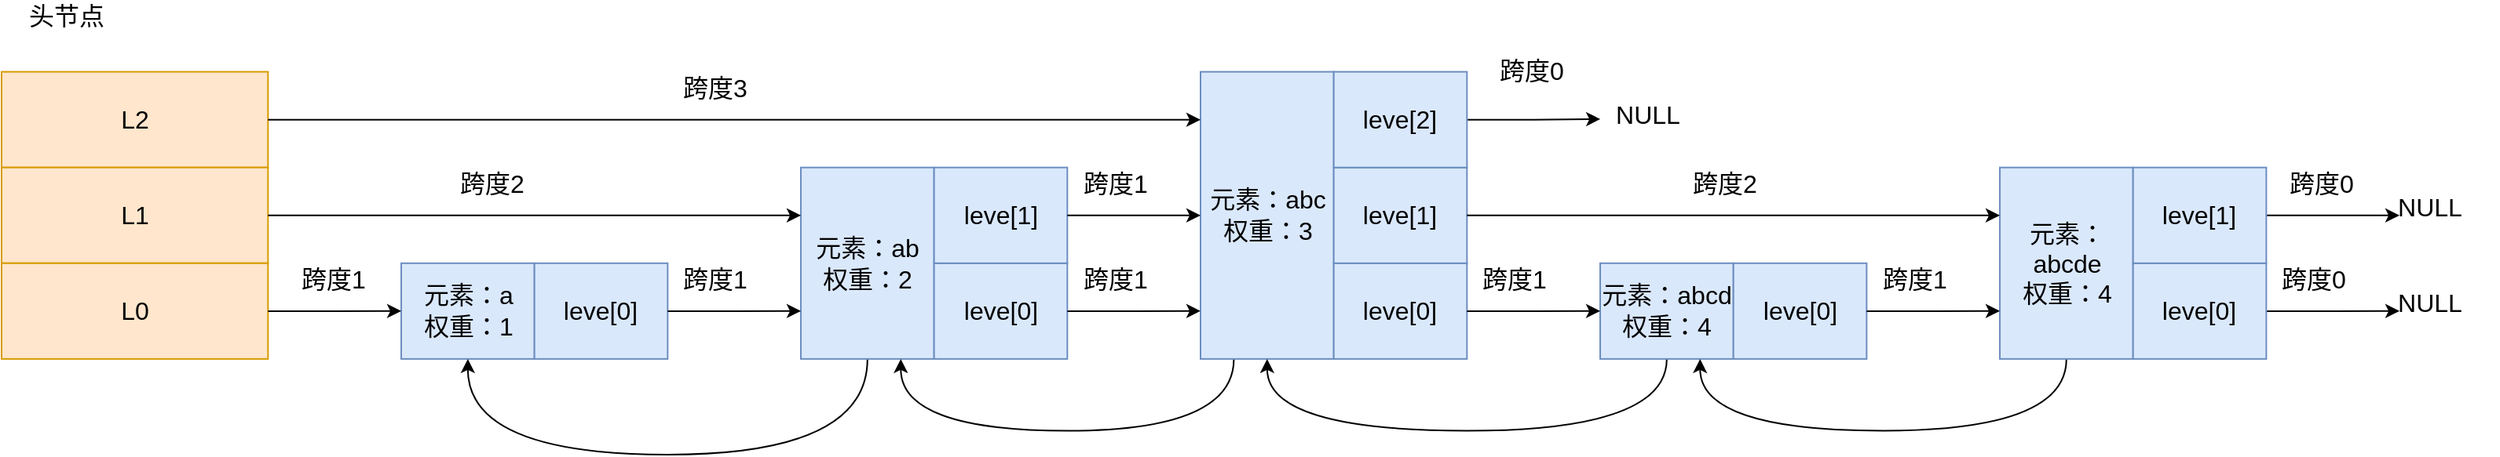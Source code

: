 <mxfile version="20.0.4" type="github">
  <diagram id="xfaJlfA5E3GFHY162gFL" name="第 1 页">
    <mxGraphModel dx="818" dy="608" grid="1" gridSize="10" guides="1" tooltips="1" connect="1" arrows="1" fold="1" page="1" pageScale="1" pageWidth="827" pageHeight="1169" math="0" shadow="0">
      <root>
        <mxCell id="0" />
        <mxCell id="1" parent="0" />
        <mxCell id="iqc0jquPFhY8QkZTMED7-52" value="" style="group" parent="1" vertex="1" connectable="0">
          <mxGeometry x="120" y="170" width="1590" height="290" as="geometry" />
        </mxCell>
        <mxCell id="iqc0jquPFhY8QkZTMED7-2" value="L2" style="rounded=0;whiteSpace=wrap;html=1;fillColor=#ffe6cc;strokeColor=#d79b00;fontSize=16;" parent="iqc0jquPFhY8QkZTMED7-52" vertex="1">
          <mxGeometry y="45.789" width="169.668" height="61.053" as="geometry" />
        </mxCell>
        <mxCell id="iqc0jquPFhY8QkZTMED7-4" value="L1" style="rounded=0;whiteSpace=wrap;html=1;fillColor=#ffe6cc;strokeColor=#d79b00;fontSize=16;" parent="iqc0jquPFhY8QkZTMED7-52" vertex="1">
          <mxGeometry y="106.842" width="169.668" height="61.053" as="geometry" />
        </mxCell>
        <mxCell id="iqc0jquPFhY8QkZTMED7-6" value="L0" style="rounded=0;whiteSpace=wrap;html=1;fillColor=#ffe6cc;strokeColor=#d79b00;fontSize=16;" parent="iqc0jquPFhY8QkZTMED7-52" vertex="1">
          <mxGeometry y="167.895" width="169.668" height="61.053" as="geometry" />
        </mxCell>
        <mxCell id="iqc0jquPFhY8QkZTMED7-7" value="元素：a&lt;br&gt;权重：1" style="rounded=0;whiteSpace=wrap;html=1;fillColor=#dae8fc;strokeColor=#6c8ebf;fontSize=16;" parent="iqc0jquPFhY8QkZTMED7-52" vertex="1">
          <mxGeometry x="254.501" y="167.895" width="84.834" height="61.053" as="geometry" />
        </mxCell>
        <mxCell id="iqc0jquPFhY8QkZTMED7-5" style="edgeStyle=orthogonalEdgeStyle;rounded=0;orthogonalLoop=1;jettySize=auto;html=1;entryX=0;entryY=0.5;entryDx=0;entryDy=0;fontSize=16;" parent="iqc0jquPFhY8QkZTMED7-52" source="iqc0jquPFhY8QkZTMED7-6" target="iqc0jquPFhY8QkZTMED7-7" edge="1">
          <mxGeometry as="geometry" />
        </mxCell>
        <mxCell id="iqc0jquPFhY8QkZTMED7-9" value="leve[0]" style="rounded=0;whiteSpace=wrap;html=1;fillColor=#dae8fc;strokeColor=#6c8ebf;fontSize=16;" parent="iqc0jquPFhY8QkZTMED7-52" vertex="1">
          <mxGeometry x="339.335" y="167.895" width="84.834" height="61.053" as="geometry" />
        </mxCell>
        <mxCell id="iqc0jquPFhY8QkZTMED7-10" style="edgeStyle=orthogonalEdgeStyle;curved=1;rounded=0;orthogonalLoop=1;jettySize=auto;html=1;entryX=0.5;entryY=1;entryDx=0;entryDy=0;fontSize=16;" parent="iqc0jquPFhY8QkZTMED7-52" source="iqc0jquPFhY8QkZTMED7-11" target="iqc0jquPFhY8QkZTMED7-7" edge="1">
          <mxGeometry as="geometry">
            <Array as="points">
              <mxPoint x="551.419" y="290" />
              <mxPoint x="296.918" y="290" />
            </Array>
          </mxGeometry>
        </mxCell>
        <mxCell id="iqc0jquPFhY8QkZTMED7-11" value="元素：ab&lt;br&gt;权重：2" style="rounded=0;whiteSpace=wrap;html=1;fillColor=#dae8fc;strokeColor=#6c8ebf;fontSize=16;" parent="iqc0jquPFhY8QkZTMED7-52" vertex="1">
          <mxGeometry x="509.003" y="106.842" width="84.834" height="122.105" as="geometry" />
        </mxCell>
        <mxCell id="iqc0jquPFhY8QkZTMED7-3" style="edgeStyle=orthogonalEdgeStyle;rounded=0;orthogonalLoop=1;jettySize=auto;html=1;entryX=0;entryY=0.25;entryDx=0;entryDy=0;fontSize=16;" parent="iqc0jquPFhY8QkZTMED7-52" source="iqc0jquPFhY8QkZTMED7-4" target="iqc0jquPFhY8QkZTMED7-11" edge="1">
          <mxGeometry as="geometry" />
        </mxCell>
        <mxCell id="iqc0jquPFhY8QkZTMED7-8" style="edgeStyle=orthogonalEdgeStyle;rounded=0;orthogonalLoop=1;jettySize=auto;html=1;entryX=0;entryY=0.75;entryDx=0;entryDy=0;fontSize=16;" parent="iqc0jquPFhY8QkZTMED7-52" source="iqc0jquPFhY8QkZTMED7-9" target="iqc0jquPFhY8QkZTMED7-11" edge="1">
          <mxGeometry as="geometry" />
        </mxCell>
        <mxCell id="iqc0jquPFhY8QkZTMED7-13" value="&lt;span style=&quot;font-size: 16px;&quot;&gt;leve[0]&lt;/span&gt;" style="rounded=0;whiteSpace=wrap;html=1;fillColor=#dae8fc;strokeColor=#6c8ebf;fontSize=16;" parent="iqc0jquPFhY8QkZTMED7-52" vertex="1">
          <mxGeometry x="593.836" y="167.895" width="84.834" height="61.053" as="geometry" />
        </mxCell>
        <mxCell id="iqc0jquPFhY8QkZTMED7-15" value="&lt;span style=&quot;font-size: 16px;&quot;&gt;leve[1]&lt;/span&gt;" style="rounded=0;whiteSpace=wrap;html=1;fillColor=#dae8fc;strokeColor=#6c8ebf;fontSize=16;" parent="iqc0jquPFhY8QkZTMED7-52" vertex="1">
          <mxGeometry x="593.836" y="106.842" width="84.834" height="61.053" as="geometry" />
        </mxCell>
        <mxCell id="iqc0jquPFhY8QkZTMED7-16" style="edgeStyle=orthogonalEdgeStyle;rounded=0;orthogonalLoop=1;jettySize=auto;html=1;entryX=0.75;entryY=1;entryDx=0;entryDy=0;fontSize=16;curved=1;exitX=0.25;exitY=1;exitDx=0;exitDy=0;" parent="iqc0jquPFhY8QkZTMED7-52" source="iqc0jquPFhY8QkZTMED7-17" target="iqc0jquPFhY8QkZTMED7-11" edge="1">
          <mxGeometry as="geometry">
            <Array as="points">
              <mxPoint x="784.712" y="274.737" />
              <mxPoint x="572.628" y="274.737" />
            </Array>
          </mxGeometry>
        </mxCell>
        <mxCell id="iqc0jquPFhY8QkZTMED7-17" value="元素：abc&lt;br&gt;权重：3" style="rounded=0;whiteSpace=wrap;html=1;fillColor=#dae8fc;strokeColor=#6c8ebf;fontSize=16;" parent="iqc0jquPFhY8QkZTMED7-52" vertex="1">
          <mxGeometry x="763.504" y="45.789" width="84.834" height="183.158" as="geometry" />
        </mxCell>
        <mxCell id="iqc0jquPFhY8QkZTMED7-1" style="edgeStyle=orthogonalEdgeStyle;rounded=0;orthogonalLoop=1;jettySize=auto;html=1;entryX=0;entryY=0.167;entryDx=0;entryDy=0;entryPerimeter=0;fontSize=16;" parent="iqc0jquPFhY8QkZTMED7-52" source="iqc0jquPFhY8QkZTMED7-2" target="iqc0jquPFhY8QkZTMED7-17" edge="1">
          <mxGeometry as="geometry" />
        </mxCell>
        <mxCell id="iqc0jquPFhY8QkZTMED7-12" style="edgeStyle=orthogonalEdgeStyle;rounded=0;orthogonalLoop=1;jettySize=auto;html=1;entryX=0;entryY=0.833;entryDx=0;entryDy=0;entryPerimeter=0;fontSize=16;" parent="iqc0jquPFhY8QkZTMED7-52" source="iqc0jquPFhY8QkZTMED7-13" target="iqc0jquPFhY8QkZTMED7-17" edge="1">
          <mxGeometry as="geometry" />
        </mxCell>
        <mxCell id="iqc0jquPFhY8QkZTMED7-14" style="edgeStyle=orthogonalEdgeStyle;rounded=0;orthogonalLoop=1;jettySize=auto;html=1;entryX=0;entryY=0.5;entryDx=0;entryDy=0;fontSize=16;" parent="iqc0jquPFhY8QkZTMED7-52" source="iqc0jquPFhY8QkZTMED7-15" target="iqc0jquPFhY8QkZTMED7-17" edge="1">
          <mxGeometry as="geometry" />
        </mxCell>
        <mxCell id="iqc0jquPFhY8QkZTMED7-19" value="&lt;span style=&quot;font-size: 16px;&quot;&gt;leve[0]&lt;/span&gt;" style="rounded=0;whiteSpace=wrap;html=1;fillColor=#dae8fc;strokeColor=#6c8ebf;fontSize=16;" parent="iqc0jquPFhY8QkZTMED7-52" vertex="1">
          <mxGeometry x="848.338" y="167.895" width="84.834" height="61.053" as="geometry" />
        </mxCell>
        <mxCell id="iqc0jquPFhY8QkZTMED7-21" value="&lt;span style=&quot;font-size: 16px;&quot;&gt;leve[1]&lt;/span&gt;" style="rounded=0;whiteSpace=wrap;html=1;fillColor=#dae8fc;strokeColor=#6c8ebf;fontSize=16;" parent="iqc0jquPFhY8QkZTMED7-52" vertex="1">
          <mxGeometry x="848.338" y="106.842" width="84.834" height="61.053" as="geometry" />
        </mxCell>
        <mxCell id="iqc0jquPFhY8QkZTMED7-22" style="edgeStyle=orthogonalEdgeStyle;rounded=0;orthogonalLoop=1;jettySize=auto;html=1;fontSize=16;" parent="iqc0jquPFhY8QkZTMED7-52" source="iqc0jquPFhY8QkZTMED7-23" edge="1">
          <mxGeometry as="geometry">
            <mxPoint x="1018.084" y="75.952" as="targetPoint" />
          </mxGeometry>
        </mxCell>
        <mxCell id="iqc0jquPFhY8QkZTMED7-23" value="&lt;span style=&quot;font-size: 16px;&quot;&gt;leve[2]&lt;/span&gt;" style="rounded=0;whiteSpace=wrap;html=1;fillColor=#dae8fc;strokeColor=#6c8ebf;fontSize=16;" parent="iqc0jquPFhY8QkZTMED7-52" vertex="1">
          <mxGeometry x="848.338" y="45.789" width="84.834" height="61.053" as="geometry" />
        </mxCell>
        <mxCell id="iqc0jquPFhY8QkZTMED7-24" style="edgeStyle=orthogonalEdgeStyle;curved=1;rounded=0;orthogonalLoop=1;jettySize=auto;html=1;entryX=0.5;entryY=1;entryDx=0;entryDy=0;fontSize=16;" parent="iqc0jquPFhY8QkZTMED7-52" source="iqc0jquPFhY8QkZTMED7-25" target="iqc0jquPFhY8QkZTMED7-17" edge="1">
          <mxGeometry as="geometry">
            <Array as="points">
              <mxPoint x="1060.422" y="274.737" />
              <mxPoint x="805.921" y="274.737" />
            </Array>
          </mxGeometry>
        </mxCell>
        <mxCell id="iqc0jquPFhY8QkZTMED7-25" value="元素：abcd&lt;br&gt;权重：4" style="rounded=0;whiteSpace=wrap;html=1;fillColor=#dae8fc;strokeColor=#6c8ebf;fontSize=16;" parent="iqc0jquPFhY8QkZTMED7-52" vertex="1">
          <mxGeometry x="1018.005" y="167.895" width="84.834" height="61.053" as="geometry" />
        </mxCell>
        <mxCell id="iqc0jquPFhY8QkZTMED7-18" style="edgeStyle=orthogonalEdgeStyle;rounded=0;orthogonalLoop=1;jettySize=auto;html=1;entryX=0;entryY=0.5;entryDx=0;entryDy=0;fontSize=16;" parent="iqc0jquPFhY8QkZTMED7-52" source="iqc0jquPFhY8QkZTMED7-19" target="iqc0jquPFhY8QkZTMED7-25" edge="1">
          <mxGeometry as="geometry" />
        </mxCell>
        <mxCell id="iqc0jquPFhY8QkZTMED7-27" value="&lt;span style=&quot;font-size: 16px;&quot;&gt;leve[0]&lt;/span&gt;" style="rounded=0;whiteSpace=wrap;html=1;fillColor=#dae8fc;strokeColor=#6c8ebf;fontSize=16;" parent="iqc0jquPFhY8QkZTMED7-52" vertex="1">
          <mxGeometry x="1102.839" y="167.895" width="84.834" height="61.053" as="geometry" />
        </mxCell>
        <mxCell id="iqc0jquPFhY8QkZTMED7-28" style="edgeStyle=orthogonalEdgeStyle;curved=1;rounded=0;orthogonalLoop=1;jettySize=auto;html=1;entryX=0.75;entryY=1;entryDx=0;entryDy=0;fontSize=16;" parent="iqc0jquPFhY8QkZTMED7-52" source="iqc0jquPFhY8QkZTMED7-29" target="iqc0jquPFhY8QkZTMED7-25" edge="1">
          <mxGeometry as="geometry">
            <Array as="points">
              <mxPoint x="1314.923" y="274.737" />
              <mxPoint x="1081.63" y="274.737" />
            </Array>
          </mxGeometry>
        </mxCell>
        <mxCell id="iqc0jquPFhY8QkZTMED7-29" value="元素：abcde&lt;br&gt;权重：4" style="rounded=0;whiteSpace=wrap;html=1;fillColor=#dae8fc;strokeColor=#6c8ebf;fontSize=16;" parent="iqc0jquPFhY8QkZTMED7-52" vertex="1">
          <mxGeometry x="1272.506" y="106.842" width="84.834" height="122.105" as="geometry" />
        </mxCell>
        <mxCell id="iqc0jquPFhY8QkZTMED7-20" style="edgeStyle=orthogonalEdgeStyle;rounded=0;orthogonalLoop=1;jettySize=auto;html=1;entryX=0;entryY=0.25;entryDx=0;entryDy=0;fontSize=16;" parent="iqc0jquPFhY8QkZTMED7-52" source="iqc0jquPFhY8QkZTMED7-21" target="iqc0jquPFhY8QkZTMED7-29" edge="1">
          <mxGeometry as="geometry" />
        </mxCell>
        <mxCell id="iqc0jquPFhY8QkZTMED7-26" style="edgeStyle=orthogonalEdgeStyle;rounded=0;orthogonalLoop=1;jettySize=auto;html=1;entryX=0;entryY=0.75;entryDx=0;entryDy=0;fontSize=16;" parent="iqc0jquPFhY8QkZTMED7-52" source="iqc0jquPFhY8QkZTMED7-27" target="iqc0jquPFhY8QkZTMED7-29" edge="1">
          <mxGeometry as="geometry" />
        </mxCell>
        <mxCell id="iqc0jquPFhY8QkZTMED7-30" style="edgeStyle=orthogonalEdgeStyle;rounded=0;orthogonalLoop=1;jettySize=auto;html=1;entryX=0;entryY=0.5;entryDx=0;entryDy=0;fontSize=16;" parent="iqc0jquPFhY8QkZTMED7-52" source="iqc0jquPFhY8QkZTMED7-31" edge="1">
          <mxGeometry as="geometry">
            <mxPoint x="1527.008" y="198.421" as="targetPoint" />
          </mxGeometry>
        </mxCell>
        <mxCell id="iqc0jquPFhY8QkZTMED7-31" value="&lt;span style=&quot;font-size: 16px;&quot;&gt;leve[0]&lt;/span&gt;" style="rounded=0;whiteSpace=wrap;html=1;fillColor=#dae8fc;strokeColor=#6c8ebf;fontSize=16;" parent="iqc0jquPFhY8QkZTMED7-52" vertex="1">
          <mxGeometry x="1357.34" y="167.895" width="84.834" height="61.053" as="geometry" />
        </mxCell>
        <mxCell id="iqc0jquPFhY8QkZTMED7-32" style="edgeStyle=orthogonalEdgeStyle;rounded=0;orthogonalLoop=1;jettySize=auto;html=1;fontSize=16;" parent="iqc0jquPFhY8QkZTMED7-52" source="iqc0jquPFhY8QkZTMED7-33" edge="1">
          <mxGeometry as="geometry">
            <mxPoint x="1527.008" y="137.368" as="targetPoint" />
          </mxGeometry>
        </mxCell>
        <mxCell id="iqc0jquPFhY8QkZTMED7-33" value="&lt;span style=&quot;font-size: 16px;&quot;&gt;leve[1]&lt;/span&gt;" style="rounded=0;whiteSpace=wrap;html=1;fillColor=#dae8fc;strokeColor=#6c8ebf;fontSize=16;" parent="iqc0jquPFhY8QkZTMED7-52" vertex="1">
          <mxGeometry x="1357.34" y="106.842" width="84.834" height="61.053" as="geometry" />
        </mxCell>
        <mxCell id="iqc0jquPFhY8QkZTMED7-34" value="头节点" style="text;html=1;align=center;verticalAlign=middle;resizable=0;points=[];autosize=1;fontSize=16;" parent="iqc0jquPFhY8QkZTMED7-52" vertex="1">
          <mxGeometry x="10.604" width="60" height="20" as="geometry" />
        </mxCell>
        <mxCell id="iqc0jquPFhY8QkZTMED7-35" value="NULL" style="text;html=1;align=center;verticalAlign=middle;resizable=0;points=[];autosize=1;fontSize=16;" parent="iqc0jquPFhY8QkZTMED7-52" vertex="1">
          <mxGeometry x="1516.404" y="122.105" width="60" height="20" as="geometry" />
        </mxCell>
        <mxCell id="iqc0jquPFhY8QkZTMED7-36" value="NULL" style="text;html=1;align=center;verticalAlign=middle;resizable=0;points=[];autosize=1;fontSize=16;" parent="iqc0jquPFhY8QkZTMED7-52" vertex="1">
          <mxGeometry x="1516.404" y="183.158" width="60" height="20" as="geometry" />
        </mxCell>
        <mxCell id="iqc0jquPFhY8QkZTMED7-37" value="NULL" style="text;html=1;align=center;verticalAlign=middle;resizable=0;points=[];autosize=1;fontSize=16;" parent="iqc0jquPFhY8QkZTMED7-52" vertex="1">
          <mxGeometry x="1018.008" y="62.503" width="60" height="20" as="geometry" />
        </mxCell>
        <mxCell id="iqc0jquPFhY8QkZTMED7-39" value="跨度1" style="text;html=1;align=center;verticalAlign=middle;resizable=0;points=[];autosize=1;fontSize=16;" parent="iqc0jquPFhY8QkZTMED7-52" vertex="1">
          <mxGeometry x="424.173" y="167.896" width="60" height="20" as="geometry" />
        </mxCell>
        <mxCell id="iqc0jquPFhY8QkZTMED7-40" value="跨度1" style="text;html=1;align=center;verticalAlign=middle;resizable=0;points=[];autosize=1;fontSize=16;" parent="iqc0jquPFhY8QkZTMED7-52" vertex="1">
          <mxGeometry x="180.9" y="167.896" width="60" height="20" as="geometry" />
        </mxCell>
        <mxCell id="iqc0jquPFhY8QkZTMED7-41" value="跨度2" style="text;html=1;align=center;verticalAlign=middle;resizable=0;points=[];autosize=1;fontSize=16;" parent="iqc0jquPFhY8QkZTMED7-52" vertex="1">
          <mxGeometry x="282.12" y="106.844" width="60" height="20" as="geometry" />
        </mxCell>
        <mxCell id="iqc0jquPFhY8QkZTMED7-42" value="跨度3" style="text;html=1;align=center;verticalAlign=middle;resizable=0;points=[];autosize=1;fontSize=16;" parent="iqc0jquPFhY8QkZTMED7-52" vertex="1">
          <mxGeometry x="424.173" y="45.792" width="60" height="20" as="geometry" />
        </mxCell>
        <mxCell id="iqc0jquPFhY8QkZTMED7-43" value="跨度0" style="text;html=1;align=center;verticalAlign=middle;resizable=0;points=[];autosize=1;fontSize=16;" parent="iqc0jquPFhY8QkZTMED7-52" vertex="1">
          <mxGeometry x="944.414" y="34.883" width="60" height="20" as="geometry" />
        </mxCell>
        <mxCell id="iqc0jquPFhY8QkZTMED7-44" value="跨度2" style="text;html=1;align=center;verticalAlign=middle;resizable=0;points=[];autosize=1;fontSize=16;" parent="iqc0jquPFhY8QkZTMED7-52" vertex="1">
          <mxGeometry x="1067.149" y="106.844" width="60" height="20" as="geometry" />
        </mxCell>
        <mxCell id="iqc0jquPFhY8QkZTMED7-45" value="跨度0" style="text;html=1;align=center;verticalAlign=middle;resizable=0;points=[];autosize=1;fontSize=16;" parent="iqc0jquPFhY8QkZTMED7-52" vertex="1">
          <mxGeometry x="1447.397" y="106.844" width="60" height="20" as="geometry" />
        </mxCell>
        <mxCell id="iqc0jquPFhY8QkZTMED7-46" value="跨度0" style="text;html=1;align=center;verticalAlign=middle;resizable=0;points=[];autosize=1;fontSize=16;" parent="iqc0jquPFhY8QkZTMED7-52" vertex="1">
          <mxGeometry x="1442.172" y="167.896" width="60" height="20" as="geometry" />
        </mxCell>
        <mxCell id="iqc0jquPFhY8QkZTMED7-47" value="跨度1" style="text;html=1;align=center;verticalAlign=middle;resizable=0;points=[];autosize=1;fontSize=16;" parent="iqc0jquPFhY8QkZTMED7-52" vertex="1">
          <mxGeometry x="678.67" y="106.844" width="60" height="20" as="geometry" />
        </mxCell>
        <mxCell id="iqc0jquPFhY8QkZTMED7-48" value="跨度1" style="text;html=1;align=center;verticalAlign=middle;resizable=0;points=[];autosize=1;fontSize=16;" parent="iqc0jquPFhY8QkZTMED7-52" vertex="1">
          <mxGeometry x="678.67" y="167.896" width="60" height="20" as="geometry" />
        </mxCell>
        <mxCell id="iqc0jquPFhY8QkZTMED7-49" value="跨度1" style="text;html=1;align=center;verticalAlign=middle;resizable=0;points=[];autosize=1;fontSize=16;" parent="iqc0jquPFhY8QkZTMED7-52" vertex="1">
          <mxGeometry x="933.166" y="167.896" width="60" height="20" as="geometry" />
        </mxCell>
        <mxCell id="iqc0jquPFhY8QkZTMED7-50" value="跨度1" style="text;html=1;align=center;verticalAlign=middle;resizable=0;points=[];autosize=1;fontSize=16;" parent="iqc0jquPFhY8QkZTMED7-52" vertex="1">
          <mxGeometry x="1187.675" y="167.896" width="60" height="20" as="geometry" />
        </mxCell>
      </root>
    </mxGraphModel>
  </diagram>
</mxfile>
